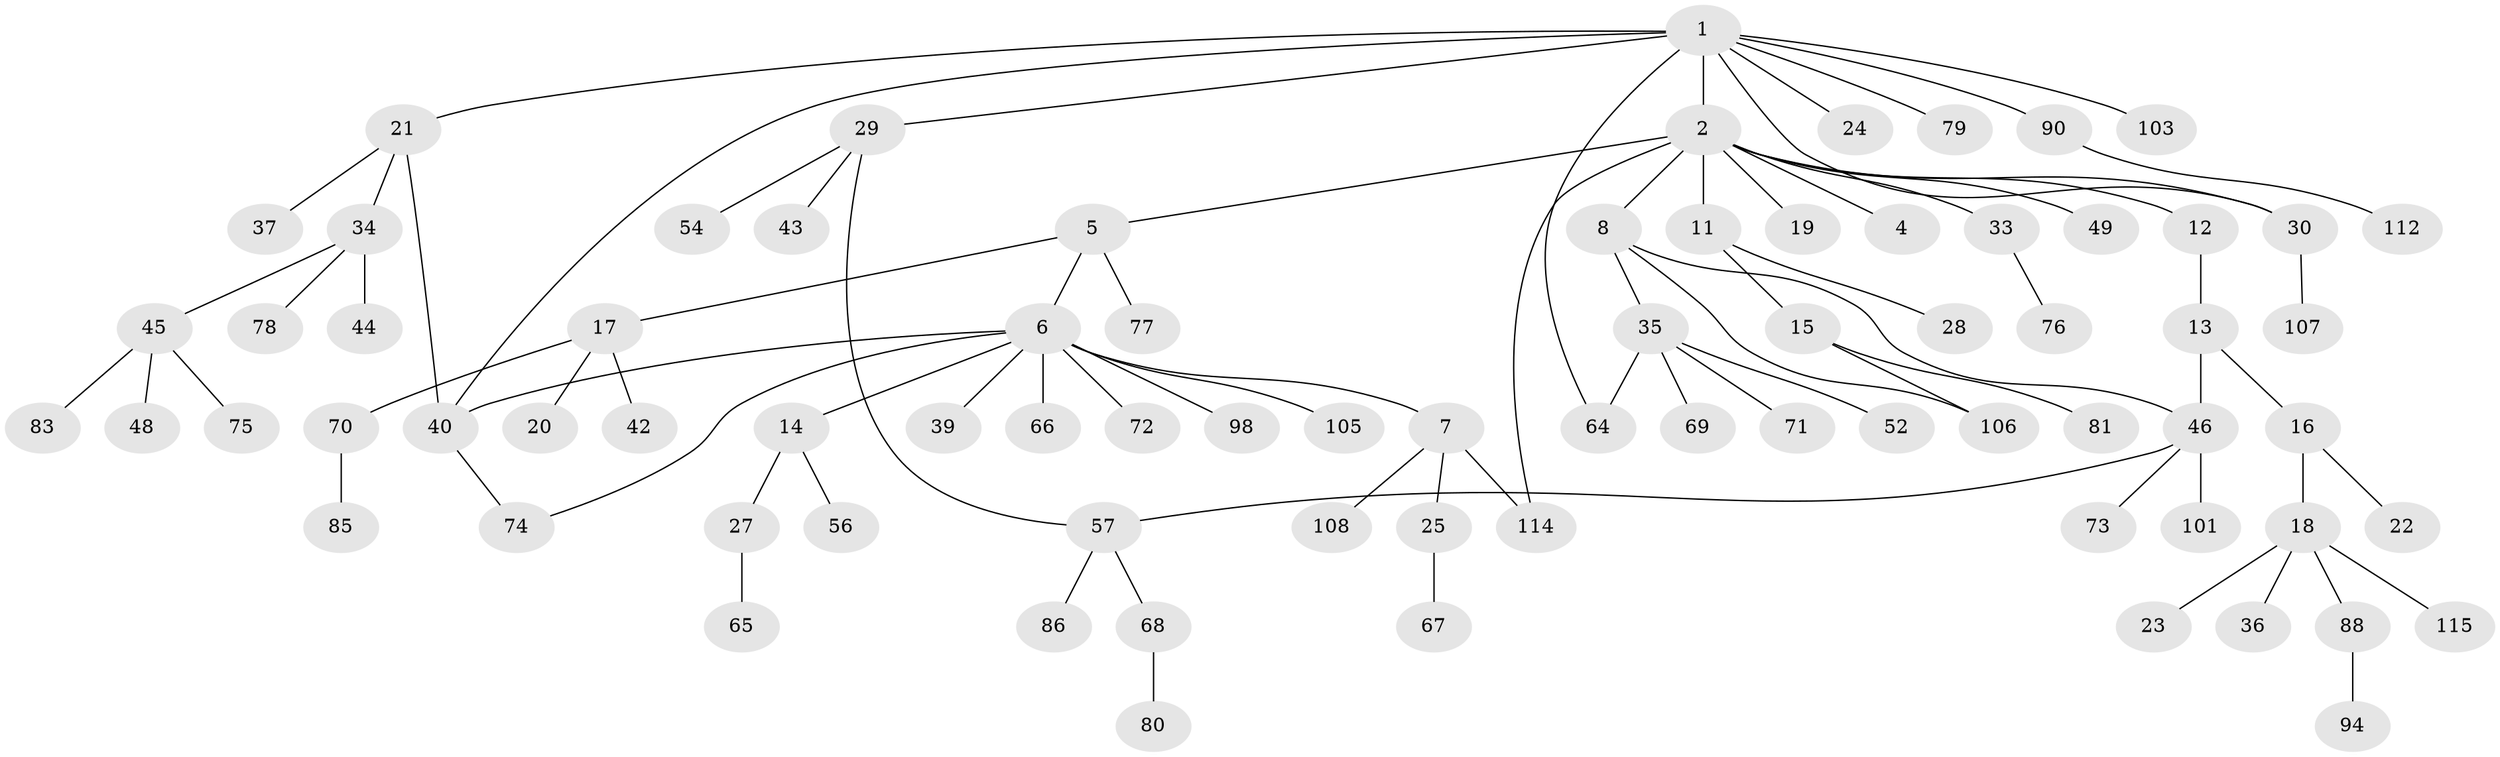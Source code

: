 // original degree distribution, {5: 0.043478260869565216, 8: 0.017391304347826087, 2: 0.30434782608695654, 9: 0.008695652173913044, 4: 0.06956521739130435, 3: 0.09565217391304348, 6: 0.017391304347826087, 1: 0.4434782608695652}
// Generated by graph-tools (version 1.1) at 2025/10/02/27/25 16:10:55]
// undirected, 78 vertices, 86 edges
graph export_dot {
graph [start="1"]
  node [color=gray90,style=filled];
  1 [super="+3"];
  2 [super="+10"];
  4 [super="+38"];
  5 [super="+26"];
  6 [super="+50"];
  7 [super="+9"];
  8 [super="+95"];
  11;
  12;
  13 [super="+84"];
  14 [super="+102"];
  15 [super="+60"];
  16;
  17 [super="+55"];
  18 [super="+104"];
  19;
  20 [super="+111"];
  21 [super="+31"];
  22 [super="+61"];
  23;
  24;
  25 [super="+53"];
  27 [super="+32"];
  28 [super="+91"];
  29 [super="+51"];
  30 [super="+99"];
  33;
  34;
  35 [super="+110"];
  36;
  37 [super="+87"];
  39 [super="+41"];
  40 [super="+62"];
  42 [super="+59"];
  43 [super="+47"];
  44;
  45;
  46 [super="+58"];
  48 [super="+93"];
  49 [super="+63"];
  52;
  54 [super="+89"];
  56;
  57 [super="+96"];
  64;
  65;
  66;
  67;
  68;
  69;
  70;
  71 [super="+82"];
  72;
  73;
  74;
  75;
  76;
  77;
  78;
  79;
  80;
  81 [super="+113"];
  83;
  85 [super="+92"];
  86 [super="+100"];
  88 [super="+109"];
  90 [super="+97"];
  94;
  98;
  101;
  103;
  105;
  106;
  107;
  108;
  112;
  114;
  115;
  1 -- 2;
  1 -- 29 [weight=2];
  1 -- 30;
  1 -- 90;
  1 -- 64;
  1 -- 103;
  1 -- 40;
  1 -- 79;
  1 -- 21;
  1 -- 24;
  2 -- 4;
  2 -- 5;
  2 -- 8;
  2 -- 11;
  2 -- 12;
  2 -- 19;
  2 -- 33;
  2 -- 114;
  2 -- 49;
  2 -- 30;
  5 -- 6;
  5 -- 17;
  5 -- 77;
  6 -- 7;
  6 -- 14;
  6 -- 39;
  6 -- 66;
  6 -- 72;
  6 -- 105;
  6 -- 74;
  6 -- 40;
  6 -- 98;
  7 -- 25;
  7 -- 114;
  7 -- 108;
  8 -- 35;
  8 -- 46;
  8 -- 106;
  11 -- 15;
  11 -- 28;
  12 -- 13;
  13 -- 16;
  13 -- 46;
  14 -- 27;
  14 -- 56;
  15 -- 106;
  15 -- 81;
  16 -- 18;
  16 -- 22;
  17 -- 20;
  17 -- 42;
  17 -- 70;
  18 -- 23;
  18 -- 36;
  18 -- 88;
  18 -- 115;
  21 -- 37;
  21 -- 34;
  21 -- 40;
  25 -- 67;
  27 -- 65;
  29 -- 43;
  29 -- 54;
  29 -- 57;
  30 -- 107;
  33 -- 76;
  34 -- 44;
  34 -- 45;
  34 -- 78;
  35 -- 52;
  35 -- 69;
  35 -- 71;
  35 -- 64;
  40 -- 74;
  45 -- 48;
  45 -- 75;
  45 -- 83;
  46 -- 101;
  46 -- 73;
  46 -- 57;
  57 -- 68;
  57 -- 86;
  68 -- 80;
  70 -- 85;
  88 -- 94;
  90 -- 112;
}
